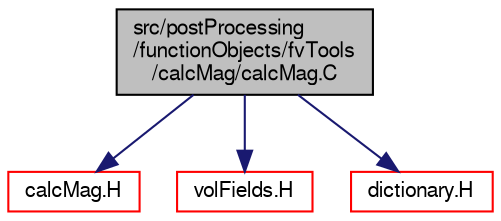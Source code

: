 digraph "src/postProcessing/functionObjects/fvTools/calcMag/calcMag.C"
{
  bgcolor="transparent";
  edge [fontname="FreeSans",fontsize="10",labelfontname="FreeSans",labelfontsize="10"];
  node [fontname="FreeSans",fontsize="10",shape=record];
  Node0 [label="src/postProcessing\l/functionObjects/fvTools\l/calcMag/calcMag.C",height=0.2,width=0.4,color="black", fillcolor="grey75", style="filled", fontcolor="black"];
  Node0 -> Node1 [color="midnightblue",fontsize="10",style="solid",fontname="FreeSans"];
  Node1 [label="calcMag.H",height=0.2,width=0.4,color="red",URL="$a13565.html"];
  Node0 -> Node71 [color="midnightblue",fontsize="10",style="solid",fontname="FreeSans"];
  Node71 [label="volFields.H",height=0.2,width=0.4,color="red",URL="$a02750.html"];
  Node0 -> Node261 [color="midnightblue",fontsize="10",style="solid",fontname="FreeSans"];
  Node261 [label="dictionary.H",height=0.2,width=0.4,color="red",URL="$a08804.html"];
}
